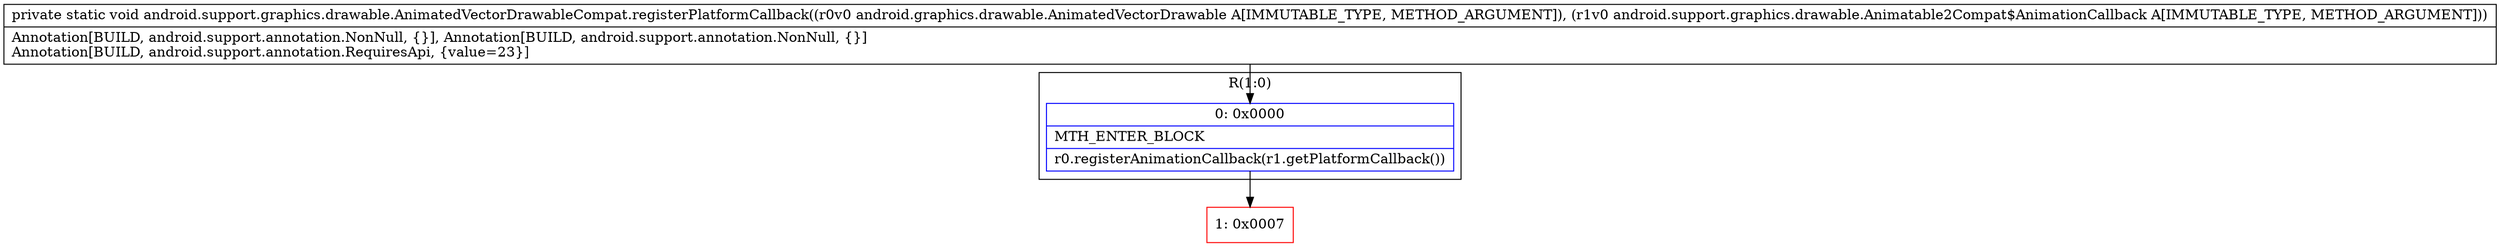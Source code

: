 digraph "CFG forandroid.support.graphics.drawable.AnimatedVectorDrawableCompat.registerPlatformCallback(Landroid\/graphics\/drawable\/AnimatedVectorDrawable;Landroid\/support\/graphics\/drawable\/Animatable2Compat$AnimationCallback;)V" {
subgraph cluster_Region_1998130817 {
label = "R(1:0)";
node [shape=record,color=blue];
Node_0 [shape=record,label="{0\:\ 0x0000|MTH_ENTER_BLOCK\l|r0.registerAnimationCallback(r1.getPlatformCallback())\l}"];
}
Node_1 [shape=record,color=red,label="{1\:\ 0x0007}"];
MethodNode[shape=record,label="{private static void android.support.graphics.drawable.AnimatedVectorDrawableCompat.registerPlatformCallback((r0v0 android.graphics.drawable.AnimatedVectorDrawable A[IMMUTABLE_TYPE, METHOD_ARGUMENT]), (r1v0 android.support.graphics.drawable.Animatable2Compat$AnimationCallback A[IMMUTABLE_TYPE, METHOD_ARGUMENT]))  | Annotation[BUILD, android.support.annotation.NonNull, \{\}], Annotation[BUILD, android.support.annotation.NonNull, \{\}]\lAnnotation[BUILD, android.support.annotation.RequiresApi, \{value=23\}]\l}"];
MethodNode -> Node_0;
Node_0 -> Node_1;
}

